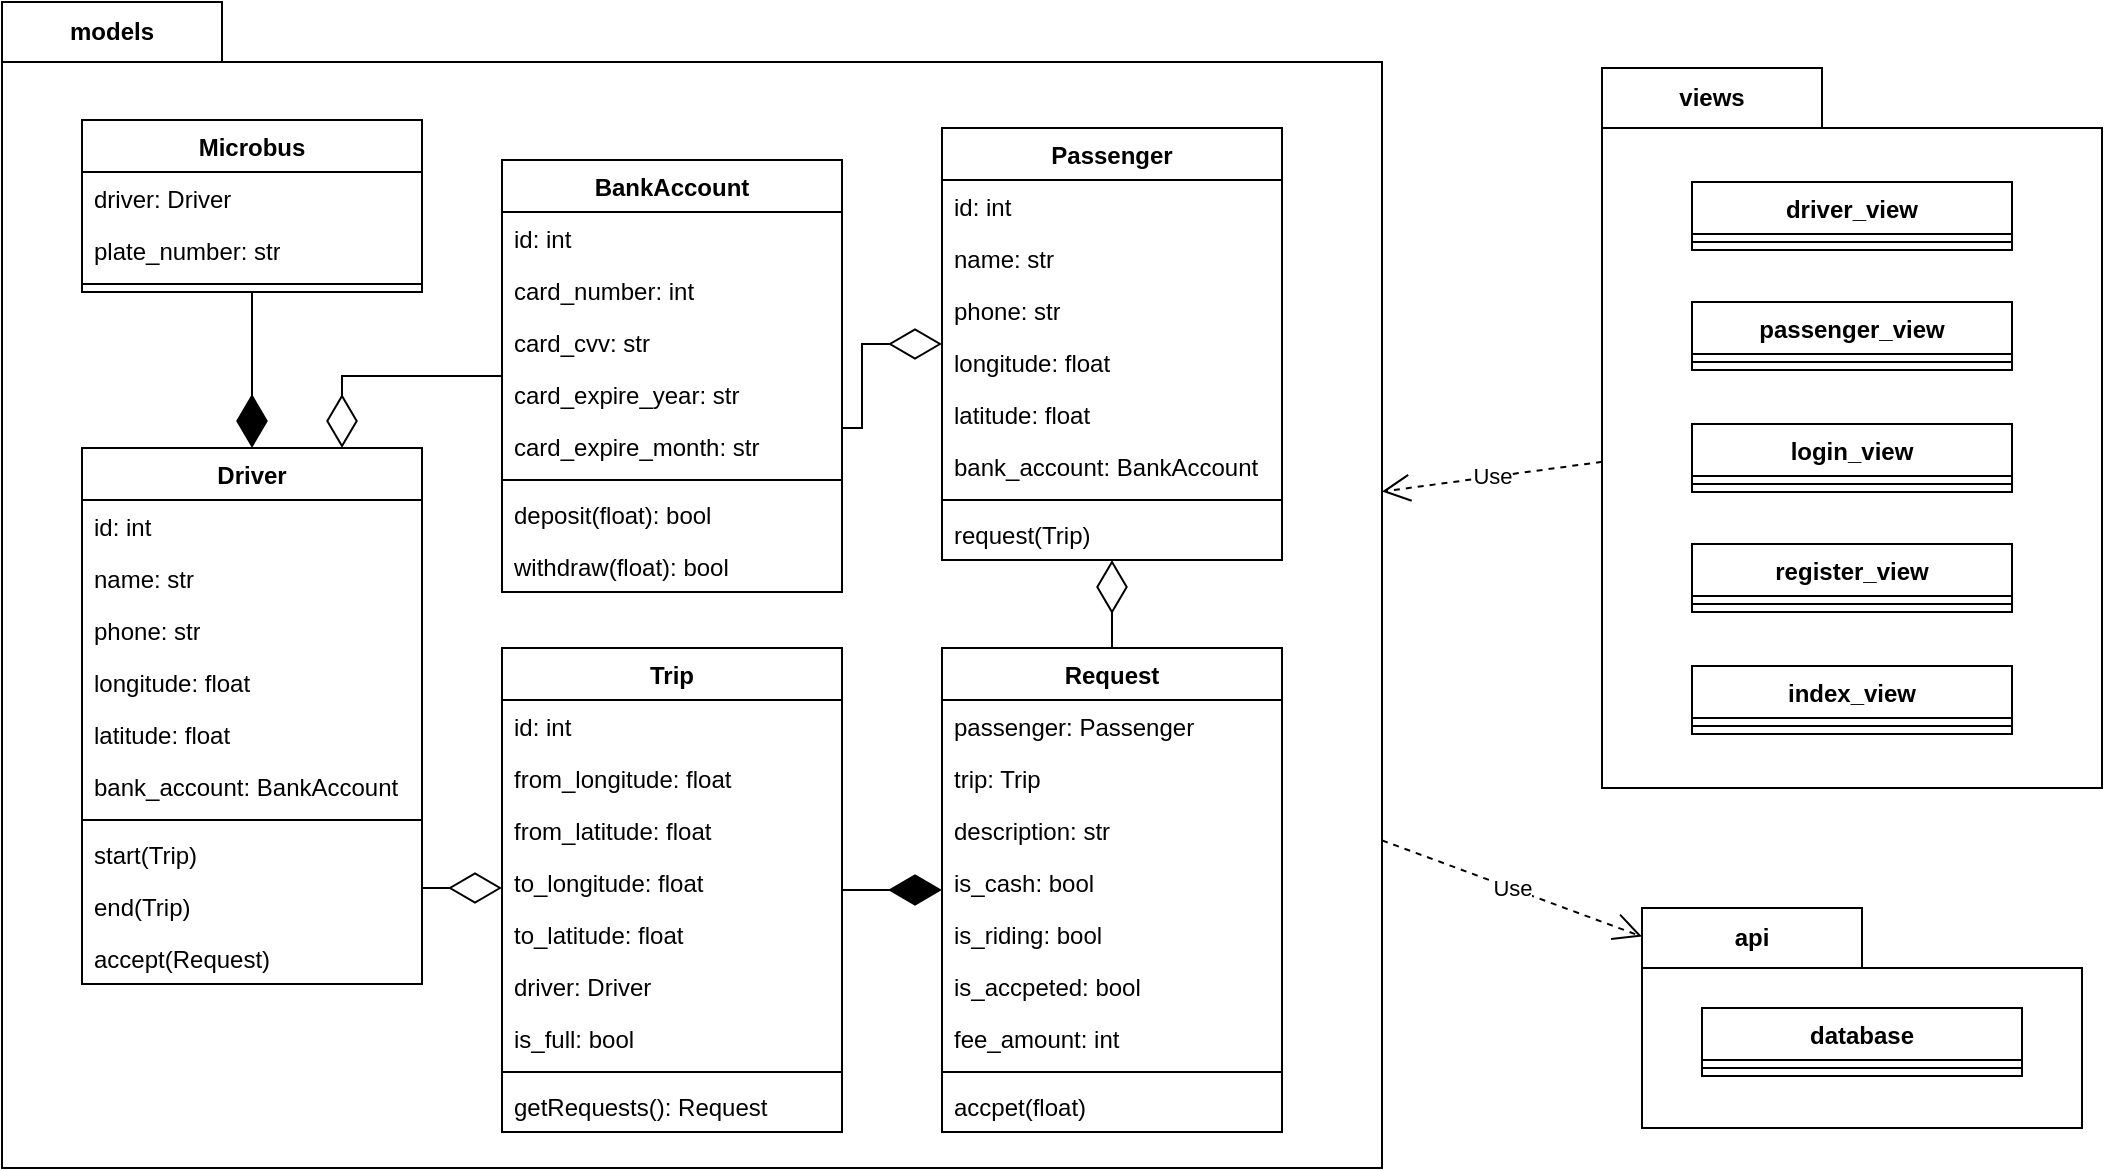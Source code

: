 <mxfile version="22.1.2" type="device">
  <diagram id="C5RBs43oDa-KdzZeNtuy" name="Page-1">
    <mxGraphModel dx="1687" dy="1044" grid="1" gridSize="10" guides="1" tooltips="1" connect="1" arrows="1" fold="1" page="1" pageScale="1" pageWidth="1169" pageHeight="827" math="0" shadow="0">
      <root>
        <mxCell id="WIyWlLk6GJQsqaUBKTNV-0" />
        <mxCell id="WIyWlLk6GJQsqaUBKTNV-1" parent="WIyWlLk6GJQsqaUBKTNV-0" />
        <mxCell id="ND2nk44NkYMLTYRBF1Ve-107" value="api" style="shape=folder;fontStyle=1;tabWidth=110;tabHeight=30;tabPosition=left;html=1;boundedLbl=1;labelInHeader=1;container=1;collapsible=0;whiteSpace=wrap;" vertex="1" parent="WIyWlLk6GJQsqaUBKTNV-1">
          <mxGeometry x="1310" y="680" width="220" height="110" as="geometry" />
        </mxCell>
        <mxCell id="ND2nk44NkYMLTYRBF1Ve-108" value="" style="html=1;strokeColor=none;resizeWidth=1;resizeHeight=1;fillColor=none;part=1;connectable=0;allowArrows=0;deletable=0;whiteSpace=wrap;" vertex="1" parent="ND2nk44NkYMLTYRBF1Ve-107">
          <mxGeometry width="220.0" height="77" relative="1" as="geometry">
            <mxPoint y="30" as="offset" />
          </mxGeometry>
        </mxCell>
        <mxCell id="ND2nk44NkYMLTYRBF1Ve-92" value="database" style="swimlane;fontStyle=1;align=center;verticalAlign=top;childLayout=stackLayout;horizontal=1;startSize=26;horizontalStack=0;resizeParent=1;resizeParentMax=0;resizeLast=0;collapsible=1;marginBottom=0;whiteSpace=wrap;html=1;" vertex="1" parent="ND2nk44NkYMLTYRBF1Ve-107">
          <mxGeometry x="30" y="50" width="160" height="34" as="geometry" />
        </mxCell>
        <mxCell id="ND2nk44NkYMLTYRBF1Ve-94" value="" style="line;strokeWidth=1;fillColor=none;align=left;verticalAlign=middle;spacingTop=-1;spacingLeft=3;spacingRight=3;rotatable=0;labelPosition=right;points=[];portConstraint=eastwest;strokeColor=inherit;" vertex="1" parent="ND2nk44NkYMLTYRBF1Ve-92">
          <mxGeometry y="26" width="160" height="8" as="geometry" />
        </mxCell>
        <mxCell id="ND2nk44NkYMLTYRBF1Ve-109" value="views" style="shape=folder;fontStyle=1;tabWidth=110;tabHeight=30;tabPosition=left;html=1;boundedLbl=1;labelInHeader=1;container=1;collapsible=0;whiteSpace=wrap;" vertex="1" parent="WIyWlLk6GJQsqaUBKTNV-1">
          <mxGeometry x="1290" y="260" width="250" height="360" as="geometry" />
        </mxCell>
        <mxCell id="ND2nk44NkYMLTYRBF1Ve-110" value="" style="html=1;strokeColor=none;resizeWidth=1;resizeHeight=1;fillColor=none;part=1;connectable=0;allowArrows=0;deletable=0;whiteSpace=wrap;" vertex="1" parent="ND2nk44NkYMLTYRBF1Ve-109">
          <mxGeometry width="250" height="252.0" relative="1" as="geometry">
            <mxPoint y="30" as="offset" />
          </mxGeometry>
        </mxCell>
        <mxCell id="ND2nk44NkYMLTYRBF1Ve-96" value="driver_view" style="swimlane;fontStyle=1;align=center;verticalAlign=top;childLayout=stackLayout;horizontal=1;startSize=26;horizontalStack=0;resizeParent=1;resizeParentMax=0;resizeLast=0;collapsible=1;marginBottom=0;whiteSpace=wrap;html=1;" vertex="1" parent="ND2nk44NkYMLTYRBF1Ve-109">
          <mxGeometry x="45" y="57" width="160" height="34" as="geometry" />
        </mxCell>
        <mxCell id="ND2nk44NkYMLTYRBF1Ve-97" value="" style="line;strokeWidth=1;fillColor=none;align=left;verticalAlign=middle;spacingTop=-1;spacingLeft=3;spacingRight=3;rotatable=0;labelPosition=right;points=[];portConstraint=eastwest;strokeColor=inherit;" vertex="1" parent="ND2nk44NkYMLTYRBF1Ve-96">
          <mxGeometry y="26" width="160" height="8" as="geometry" />
        </mxCell>
        <mxCell id="ND2nk44NkYMLTYRBF1Ve-98" value="passenger_view" style="swimlane;fontStyle=1;align=center;verticalAlign=top;childLayout=stackLayout;horizontal=1;startSize=26;horizontalStack=0;resizeParent=1;resizeParentMax=0;resizeLast=0;collapsible=1;marginBottom=0;whiteSpace=wrap;html=1;" vertex="1" parent="ND2nk44NkYMLTYRBF1Ve-109">
          <mxGeometry x="45" y="117" width="160" height="34" as="geometry" />
        </mxCell>
        <mxCell id="ND2nk44NkYMLTYRBF1Ve-99" value="" style="line;strokeWidth=1;fillColor=none;align=left;verticalAlign=middle;spacingTop=-1;spacingLeft=3;spacingRight=3;rotatable=0;labelPosition=right;points=[];portConstraint=eastwest;strokeColor=inherit;" vertex="1" parent="ND2nk44NkYMLTYRBF1Ve-98">
          <mxGeometry y="26" width="160" height="8" as="geometry" />
        </mxCell>
        <mxCell id="ND2nk44NkYMLTYRBF1Ve-100" value="login_view" style="swimlane;fontStyle=1;align=center;verticalAlign=top;childLayout=stackLayout;horizontal=1;startSize=26;horizontalStack=0;resizeParent=1;resizeParentMax=0;resizeLast=0;collapsible=1;marginBottom=0;whiteSpace=wrap;html=1;" vertex="1" parent="ND2nk44NkYMLTYRBF1Ve-109">
          <mxGeometry x="45" y="178" width="160" height="34" as="geometry" />
        </mxCell>
        <mxCell id="ND2nk44NkYMLTYRBF1Ve-101" value="" style="line;strokeWidth=1;fillColor=none;align=left;verticalAlign=middle;spacingTop=-1;spacingLeft=3;spacingRight=3;rotatable=0;labelPosition=right;points=[];portConstraint=eastwest;strokeColor=inherit;" vertex="1" parent="ND2nk44NkYMLTYRBF1Ve-100">
          <mxGeometry y="26" width="160" height="8" as="geometry" />
        </mxCell>
        <mxCell id="ND2nk44NkYMLTYRBF1Ve-102" value="register_view" style="swimlane;fontStyle=1;align=center;verticalAlign=top;childLayout=stackLayout;horizontal=1;startSize=26;horizontalStack=0;resizeParent=1;resizeParentMax=0;resizeLast=0;collapsible=1;marginBottom=0;whiteSpace=wrap;html=1;" vertex="1" parent="ND2nk44NkYMLTYRBF1Ve-109">
          <mxGeometry x="45" y="238" width="160" height="34" as="geometry" />
        </mxCell>
        <mxCell id="ND2nk44NkYMLTYRBF1Ve-103" value="" style="line;strokeWidth=1;fillColor=none;align=left;verticalAlign=middle;spacingTop=-1;spacingLeft=3;spacingRight=3;rotatable=0;labelPosition=right;points=[];portConstraint=eastwest;strokeColor=inherit;" vertex="1" parent="ND2nk44NkYMLTYRBF1Ve-102">
          <mxGeometry y="26" width="160" height="8" as="geometry" />
        </mxCell>
        <mxCell id="ND2nk44NkYMLTYRBF1Ve-104" value="index_view" style="swimlane;fontStyle=1;align=center;verticalAlign=top;childLayout=stackLayout;horizontal=1;startSize=26;horizontalStack=0;resizeParent=1;resizeParentMax=0;resizeLast=0;collapsible=1;marginBottom=0;whiteSpace=wrap;html=1;" vertex="1" parent="ND2nk44NkYMLTYRBF1Ve-109">
          <mxGeometry x="45" y="299" width="160" height="34" as="geometry" />
        </mxCell>
        <mxCell id="ND2nk44NkYMLTYRBF1Ve-105" value="" style="line;strokeWidth=1;fillColor=none;align=left;verticalAlign=middle;spacingTop=-1;spacingLeft=3;spacingRight=3;rotatable=0;labelPosition=right;points=[];portConstraint=eastwest;strokeColor=inherit;" vertex="1" parent="ND2nk44NkYMLTYRBF1Ve-104">
          <mxGeometry y="26" width="160" height="8" as="geometry" />
        </mxCell>
        <mxCell id="ND2nk44NkYMLTYRBF1Ve-112" value="models" style="shape=folder;fontStyle=1;tabWidth=110;tabHeight=30;tabPosition=left;html=1;boundedLbl=1;labelInHeader=1;container=1;collapsible=0;whiteSpace=wrap;" vertex="1" parent="WIyWlLk6GJQsqaUBKTNV-1">
          <mxGeometry x="490" y="227" width="690" height="583" as="geometry" />
        </mxCell>
        <mxCell id="ND2nk44NkYMLTYRBF1Ve-113" value="" style="html=1;strokeColor=none;resizeWidth=1;resizeHeight=1;fillColor=none;part=1;connectable=0;allowArrows=0;deletable=0;whiteSpace=wrap;" vertex="1" parent="ND2nk44NkYMLTYRBF1Ve-112">
          <mxGeometry width="690.0" height="408.1" relative="1" as="geometry">
            <mxPoint y="30" as="offset" />
          </mxGeometry>
        </mxCell>
        <mxCell id="ND2nk44NkYMLTYRBF1Ve-42" value="Microbus" style="swimlane;fontStyle=1;align=center;verticalAlign=top;childLayout=stackLayout;horizontal=1;startSize=26;horizontalStack=0;resizeParent=1;resizeParentMax=0;resizeLast=0;collapsible=1;marginBottom=0;whiteSpace=wrap;html=1;" vertex="1" parent="ND2nk44NkYMLTYRBF1Ve-112">
          <mxGeometry x="40" y="59" width="170" height="86" as="geometry" />
        </mxCell>
        <mxCell id="ND2nk44NkYMLTYRBF1Ve-43" value="driver: Driver" style="text;strokeColor=none;fillColor=none;align=left;verticalAlign=top;spacingLeft=4;spacingRight=4;overflow=hidden;rotatable=0;points=[[0,0.5],[1,0.5]];portConstraint=eastwest;whiteSpace=wrap;html=1;" vertex="1" parent="ND2nk44NkYMLTYRBF1Ve-42">
          <mxGeometry y="26" width="170" height="26" as="geometry" />
        </mxCell>
        <mxCell id="ND2nk44NkYMLTYRBF1Ve-44" value="plate_number: str" style="text;strokeColor=none;fillColor=none;align=left;verticalAlign=top;spacingLeft=4;spacingRight=4;overflow=hidden;rotatable=0;points=[[0,0.5],[1,0.5]];portConstraint=eastwest;whiteSpace=wrap;html=1;" vertex="1" parent="ND2nk44NkYMLTYRBF1Ve-42">
          <mxGeometry y="52" width="170" height="26" as="geometry" />
        </mxCell>
        <mxCell id="ND2nk44NkYMLTYRBF1Ve-49" value="" style="line;strokeWidth=1;fillColor=none;align=left;verticalAlign=middle;spacingTop=-1;spacingLeft=3;spacingRight=3;rotatable=0;labelPosition=right;points=[];portConstraint=eastwest;strokeColor=inherit;" vertex="1" parent="ND2nk44NkYMLTYRBF1Ve-42">
          <mxGeometry y="78" width="170" height="8" as="geometry" />
        </mxCell>
        <mxCell id="ND2nk44NkYMLTYRBF1Ve-30" value="Driver" style="swimlane;fontStyle=1;align=center;verticalAlign=top;childLayout=stackLayout;horizontal=1;startSize=26;horizontalStack=0;resizeParent=1;resizeParentMax=0;resizeLast=0;collapsible=1;marginBottom=0;whiteSpace=wrap;html=1;" vertex="1" parent="ND2nk44NkYMLTYRBF1Ve-112">
          <mxGeometry x="40" y="223" width="170" height="268" as="geometry" />
        </mxCell>
        <mxCell id="ND2nk44NkYMLTYRBF1Ve-31" value="id: int" style="text;strokeColor=none;fillColor=none;align=left;verticalAlign=top;spacingLeft=4;spacingRight=4;overflow=hidden;rotatable=0;points=[[0,0.5],[1,0.5]];portConstraint=eastwest;whiteSpace=wrap;html=1;" vertex="1" parent="ND2nk44NkYMLTYRBF1Ve-30">
          <mxGeometry y="26" width="170" height="26" as="geometry" />
        </mxCell>
        <mxCell id="ND2nk44NkYMLTYRBF1Ve-32" value="name: str" style="text;strokeColor=none;fillColor=none;align=left;verticalAlign=top;spacingLeft=4;spacingRight=4;overflow=hidden;rotatable=0;points=[[0,0.5],[1,0.5]];portConstraint=eastwest;whiteSpace=wrap;html=1;" vertex="1" parent="ND2nk44NkYMLTYRBF1Ve-30">
          <mxGeometry y="52" width="170" height="26" as="geometry" />
        </mxCell>
        <mxCell id="ND2nk44NkYMLTYRBF1Ve-33" value="phone: str" style="text;strokeColor=none;fillColor=none;align=left;verticalAlign=top;spacingLeft=4;spacingRight=4;overflow=hidden;rotatable=0;points=[[0,0.5],[1,0.5]];portConstraint=eastwest;whiteSpace=wrap;html=1;" vertex="1" parent="ND2nk44NkYMLTYRBF1Ve-30">
          <mxGeometry y="78" width="170" height="26" as="geometry" />
        </mxCell>
        <mxCell id="ND2nk44NkYMLTYRBF1Ve-34" value="longitude: float" style="text;strokeColor=none;fillColor=none;align=left;verticalAlign=top;spacingLeft=4;spacingRight=4;overflow=hidden;rotatable=0;points=[[0,0.5],[1,0.5]];portConstraint=eastwest;whiteSpace=wrap;html=1;" vertex="1" parent="ND2nk44NkYMLTYRBF1Ve-30">
          <mxGeometry y="104" width="170" height="26" as="geometry" />
        </mxCell>
        <mxCell id="ND2nk44NkYMLTYRBF1Ve-35" value="latitude: float" style="text;strokeColor=none;fillColor=none;align=left;verticalAlign=top;spacingLeft=4;spacingRight=4;overflow=hidden;rotatable=0;points=[[0,0.5],[1,0.5]];portConstraint=eastwest;whiteSpace=wrap;html=1;" vertex="1" parent="ND2nk44NkYMLTYRBF1Ve-30">
          <mxGeometry y="130" width="170" height="26" as="geometry" />
        </mxCell>
        <mxCell id="ND2nk44NkYMLTYRBF1Ve-36" value="bank_account: BankAccount" style="text;strokeColor=none;fillColor=none;align=left;verticalAlign=top;spacingLeft=4;spacingRight=4;overflow=hidden;rotatable=0;points=[[0,0.5],[1,0.5]];portConstraint=eastwest;whiteSpace=wrap;html=1;" vertex="1" parent="ND2nk44NkYMLTYRBF1Ve-30">
          <mxGeometry y="156" width="170" height="26" as="geometry" />
        </mxCell>
        <mxCell id="ND2nk44NkYMLTYRBF1Ve-37" value="" style="line;strokeWidth=1;fillColor=none;align=left;verticalAlign=middle;spacingTop=-1;spacingLeft=3;spacingRight=3;rotatable=0;labelPosition=right;points=[];portConstraint=eastwest;strokeColor=inherit;" vertex="1" parent="ND2nk44NkYMLTYRBF1Ve-30">
          <mxGeometry y="182" width="170" height="8" as="geometry" />
        </mxCell>
        <mxCell id="ND2nk44NkYMLTYRBF1Ve-38" value="start(Trip)" style="text;strokeColor=none;fillColor=none;align=left;verticalAlign=top;spacingLeft=4;spacingRight=4;overflow=hidden;rotatable=0;points=[[0,0.5],[1,0.5]];portConstraint=eastwest;whiteSpace=wrap;html=1;" vertex="1" parent="ND2nk44NkYMLTYRBF1Ve-30">
          <mxGeometry y="190" width="170" height="26" as="geometry" />
        </mxCell>
        <mxCell id="ND2nk44NkYMLTYRBF1Ve-39" value="end(Trip)" style="text;strokeColor=none;fillColor=none;align=left;verticalAlign=top;spacingLeft=4;spacingRight=4;overflow=hidden;rotatable=0;points=[[0,0.5],[1,0.5]];portConstraint=eastwest;whiteSpace=wrap;html=1;" vertex="1" parent="ND2nk44NkYMLTYRBF1Ve-30">
          <mxGeometry y="216" width="170" height="26" as="geometry" />
        </mxCell>
        <mxCell id="ND2nk44NkYMLTYRBF1Ve-40" value="accept(Request)" style="text;strokeColor=none;fillColor=none;align=left;verticalAlign=top;spacingLeft=4;spacingRight=4;overflow=hidden;rotatable=0;points=[[0,0.5],[1,0.5]];portConstraint=eastwest;whiteSpace=wrap;html=1;" vertex="1" parent="ND2nk44NkYMLTYRBF1Ve-30">
          <mxGeometry y="242" width="170" height="26" as="geometry" />
        </mxCell>
        <mxCell id="ND2nk44NkYMLTYRBF1Ve-53" value="BankAccount" style="swimlane;fontStyle=1;align=center;verticalAlign=top;childLayout=stackLayout;horizontal=1;startSize=26;horizontalStack=0;resizeParent=1;resizeParentMax=0;resizeLast=0;collapsible=1;marginBottom=0;whiteSpace=wrap;html=1;" vertex="1" parent="ND2nk44NkYMLTYRBF1Ve-112">
          <mxGeometry x="250" y="79" width="170" height="216" as="geometry" />
        </mxCell>
        <mxCell id="ND2nk44NkYMLTYRBF1Ve-55" value="id: int" style="text;strokeColor=none;fillColor=none;align=left;verticalAlign=top;spacingLeft=4;spacingRight=4;overflow=hidden;rotatable=0;points=[[0,0.5],[1,0.5]];portConstraint=eastwest;whiteSpace=wrap;html=1;" vertex="1" parent="ND2nk44NkYMLTYRBF1Ve-53">
          <mxGeometry y="26" width="170" height="26" as="geometry" />
        </mxCell>
        <mxCell id="ND2nk44NkYMLTYRBF1Ve-54" value="card_number: int" style="text;strokeColor=none;fillColor=none;align=left;verticalAlign=top;spacingLeft=4;spacingRight=4;overflow=hidden;rotatable=0;points=[[0,0.5],[1,0.5]];portConstraint=eastwest;whiteSpace=wrap;html=1;" vertex="1" parent="ND2nk44NkYMLTYRBF1Ve-53">
          <mxGeometry y="52" width="170" height="26" as="geometry" />
        </mxCell>
        <mxCell id="ND2nk44NkYMLTYRBF1Ve-59" value="card_cvv: str" style="text;strokeColor=none;fillColor=none;align=left;verticalAlign=top;spacingLeft=4;spacingRight=4;overflow=hidden;rotatable=0;points=[[0,0.5],[1,0.5]];portConstraint=eastwest;whiteSpace=wrap;html=1;" vertex="1" parent="ND2nk44NkYMLTYRBF1Ve-53">
          <mxGeometry y="78" width="170" height="26" as="geometry" />
        </mxCell>
        <mxCell id="ND2nk44NkYMLTYRBF1Ve-58" value="card_expire_year: str" style="text;strokeColor=none;fillColor=none;align=left;verticalAlign=top;spacingLeft=4;spacingRight=4;overflow=hidden;rotatable=0;points=[[0,0.5],[1,0.5]];portConstraint=eastwest;whiteSpace=wrap;html=1;" vertex="1" parent="ND2nk44NkYMLTYRBF1Ve-53">
          <mxGeometry y="104" width="170" height="26" as="geometry" />
        </mxCell>
        <mxCell id="ND2nk44NkYMLTYRBF1Ve-57" value="card_expire_month: str" style="text;strokeColor=none;fillColor=none;align=left;verticalAlign=top;spacingLeft=4;spacingRight=4;overflow=hidden;rotatable=0;points=[[0,0.5],[1,0.5]];portConstraint=eastwest;whiteSpace=wrap;html=1;" vertex="1" parent="ND2nk44NkYMLTYRBF1Ve-53">
          <mxGeometry y="130" width="170" height="26" as="geometry" />
        </mxCell>
        <mxCell id="ND2nk44NkYMLTYRBF1Ve-56" value="" style="line;strokeWidth=1;fillColor=none;align=left;verticalAlign=middle;spacingTop=-1;spacingLeft=3;spacingRight=3;rotatable=0;labelPosition=right;points=[];portConstraint=eastwest;strokeColor=inherit;" vertex="1" parent="ND2nk44NkYMLTYRBF1Ve-53">
          <mxGeometry y="156" width="170" height="8" as="geometry" />
        </mxCell>
        <mxCell id="ND2nk44NkYMLTYRBF1Ve-60" value="deposit(float): bool" style="text;strokeColor=none;fillColor=none;align=left;verticalAlign=top;spacingLeft=4;spacingRight=4;overflow=hidden;rotatable=0;points=[[0,0.5],[1,0.5]];portConstraint=eastwest;whiteSpace=wrap;html=1;" vertex="1" parent="ND2nk44NkYMLTYRBF1Ve-53">
          <mxGeometry y="164" width="170" height="26" as="geometry" />
        </mxCell>
        <mxCell id="ND2nk44NkYMLTYRBF1Ve-61" value="withdraw(float): bool" style="text;strokeColor=none;fillColor=none;align=left;verticalAlign=top;spacingLeft=4;spacingRight=4;overflow=hidden;rotatable=0;points=[[0,0.5],[1,0.5]];portConstraint=eastwest;whiteSpace=wrap;html=1;" vertex="1" parent="ND2nk44NkYMLTYRBF1Ve-53">
          <mxGeometry y="190" width="170" height="26" as="geometry" />
        </mxCell>
        <mxCell id="ND2nk44NkYMLTYRBF1Ve-18" value="Passenger" style="swimlane;fontStyle=1;align=center;verticalAlign=top;childLayout=stackLayout;horizontal=1;startSize=26;horizontalStack=0;resizeParent=1;resizeParentMax=0;resizeLast=0;collapsible=1;marginBottom=0;whiteSpace=wrap;html=1;" vertex="1" parent="ND2nk44NkYMLTYRBF1Ve-112">
          <mxGeometry x="470" y="63" width="170" height="216" as="geometry" />
        </mxCell>
        <mxCell id="ND2nk44NkYMLTYRBF1Ve-25" value="id: int" style="text;strokeColor=none;fillColor=none;align=left;verticalAlign=top;spacingLeft=4;spacingRight=4;overflow=hidden;rotatable=0;points=[[0,0.5],[1,0.5]];portConstraint=eastwest;whiteSpace=wrap;html=1;" vertex="1" parent="ND2nk44NkYMLTYRBF1Ve-18">
          <mxGeometry y="26" width="170" height="26" as="geometry" />
        </mxCell>
        <mxCell id="ND2nk44NkYMLTYRBF1Ve-22" value="name: str" style="text;strokeColor=none;fillColor=none;align=left;verticalAlign=top;spacingLeft=4;spacingRight=4;overflow=hidden;rotatable=0;points=[[0,0.5],[1,0.5]];portConstraint=eastwest;whiteSpace=wrap;html=1;" vertex="1" parent="ND2nk44NkYMLTYRBF1Ve-18">
          <mxGeometry y="52" width="170" height="26" as="geometry" />
        </mxCell>
        <mxCell id="ND2nk44NkYMLTYRBF1Ve-26" value="phone: str" style="text;strokeColor=none;fillColor=none;align=left;verticalAlign=top;spacingLeft=4;spacingRight=4;overflow=hidden;rotatable=0;points=[[0,0.5],[1,0.5]];portConstraint=eastwest;whiteSpace=wrap;html=1;" vertex="1" parent="ND2nk44NkYMLTYRBF1Ve-18">
          <mxGeometry y="78" width="170" height="26" as="geometry" />
        </mxCell>
        <mxCell id="ND2nk44NkYMLTYRBF1Ve-19" value="longitude: float" style="text;strokeColor=none;fillColor=none;align=left;verticalAlign=top;spacingLeft=4;spacingRight=4;overflow=hidden;rotatable=0;points=[[0,0.5],[1,0.5]];portConstraint=eastwest;whiteSpace=wrap;html=1;" vertex="1" parent="ND2nk44NkYMLTYRBF1Ve-18">
          <mxGeometry y="104" width="170" height="26" as="geometry" />
        </mxCell>
        <mxCell id="ND2nk44NkYMLTYRBF1Ve-23" value="latitude: float" style="text;strokeColor=none;fillColor=none;align=left;verticalAlign=top;spacingLeft=4;spacingRight=4;overflow=hidden;rotatable=0;points=[[0,0.5],[1,0.5]];portConstraint=eastwest;whiteSpace=wrap;html=1;" vertex="1" parent="ND2nk44NkYMLTYRBF1Ve-18">
          <mxGeometry y="130" width="170" height="26" as="geometry" />
        </mxCell>
        <mxCell id="ND2nk44NkYMLTYRBF1Ve-24" value="bank_account: BankAccount" style="text;strokeColor=none;fillColor=none;align=left;verticalAlign=top;spacingLeft=4;spacingRight=4;overflow=hidden;rotatable=0;points=[[0,0.5],[1,0.5]];portConstraint=eastwest;whiteSpace=wrap;html=1;" vertex="1" parent="ND2nk44NkYMLTYRBF1Ve-18">
          <mxGeometry y="156" width="170" height="26" as="geometry" />
        </mxCell>
        <mxCell id="ND2nk44NkYMLTYRBF1Ve-20" value="" style="line;strokeWidth=1;fillColor=none;align=left;verticalAlign=middle;spacingTop=-1;spacingLeft=3;spacingRight=3;rotatable=0;labelPosition=right;points=[];portConstraint=eastwest;strokeColor=inherit;" vertex="1" parent="ND2nk44NkYMLTYRBF1Ve-18">
          <mxGeometry y="182" width="170" height="8" as="geometry" />
        </mxCell>
        <mxCell id="ND2nk44NkYMLTYRBF1Ve-27" value="request(Trip)" style="text;strokeColor=none;fillColor=none;align=left;verticalAlign=top;spacingLeft=4;spacingRight=4;overflow=hidden;rotatable=0;points=[[0,0.5],[1,0.5]];portConstraint=eastwest;whiteSpace=wrap;html=1;" vertex="1" parent="ND2nk44NkYMLTYRBF1Ve-18">
          <mxGeometry y="190" width="170" height="26" as="geometry" />
        </mxCell>
        <mxCell id="ND2nk44NkYMLTYRBF1Ve-72" value="Request" style="swimlane;fontStyle=1;align=center;verticalAlign=top;childLayout=stackLayout;horizontal=1;startSize=26;horizontalStack=0;resizeParent=1;resizeParentMax=0;resizeLast=0;collapsible=1;marginBottom=0;whiteSpace=wrap;html=1;" vertex="1" parent="ND2nk44NkYMLTYRBF1Ve-112">
          <mxGeometry x="470" y="323" width="170" height="242" as="geometry" />
        </mxCell>
        <mxCell id="ND2nk44NkYMLTYRBF1Ve-73" value="passenger: Passenger" style="text;strokeColor=none;fillColor=none;align=left;verticalAlign=top;spacingLeft=4;spacingRight=4;overflow=hidden;rotatable=0;points=[[0,0.5],[1,0.5]];portConstraint=eastwest;whiteSpace=wrap;html=1;" vertex="1" parent="ND2nk44NkYMLTYRBF1Ve-72">
          <mxGeometry y="26" width="170" height="26" as="geometry" />
        </mxCell>
        <mxCell id="ND2nk44NkYMLTYRBF1Ve-74" value="trip: Trip" style="text;strokeColor=none;fillColor=none;align=left;verticalAlign=top;spacingLeft=4;spacingRight=4;overflow=hidden;rotatable=0;points=[[0,0.5],[1,0.5]];portConstraint=eastwest;whiteSpace=wrap;html=1;" vertex="1" parent="ND2nk44NkYMLTYRBF1Ve-72">
          <mxGeometry y="52" width="170" height="26" as="geometry" />
        </mxCell>
        <mxCell id="ND2nk44NkYMLTYRBF1Ve-75" value="description: str" style="text;strokeColor=none;fillColor=none;align=left;verticalAlign=top;spacingLeft=4;spacingRight=4;overflow=hidden;rotatable=0;points=[[0,0.5],[1,0.5]];portConstraint=eastwest;whiteSpace=wrap;html=1;" vertex="1" parent="ND2nk44NkYMLTYRBF1Ve-72">
          <mxGeometry y="78" width="170" height="26" as="geometry" />
        </mxCell>
        <mxCell id="ND2nk44NkYMLTYRBF1Ve-82" value="is_cash: bool" style="text;strokeColor=none;fillColor=none;align=left;verticalAlign=top;spacingLeft=4;spacingRight=4;overflow=hidden;rotatable=0;points=[[0,0.5],[1,0.5]];portConstraint=eastwest;whiteSpace=wrap;html=1;" vertex="1" parent="ND2nk44NkYMLTYRBF1Ve-72">
          <mxGeometry y="104" width="170" height="26" as="geometry" />
        </mxCell>
        <mxCell id="ND2nk44NkYMLTYRBF1Ve-76" value="is_riding: bool" style="text;strokeColor=none;fillColor=none;align=left;verticalAlign=top;spacingLeft=4;spacingRight=4;overflow=hidden;rotatable=0;points=[[0,0.5],[1,0.5]];portConstraint=eastwest;whiteSpace=wrap;html=1;" vertex="1" parent="ND2nk44NkYMLTYRBF1Ve-72">
          <mxGeometry y="130" width="170" height="26" as="geometry" />
        </mxCell>
        <mxCell id="ND2nk44NkYMLTYRBF1Ve-77" value="is_accpeted: bool" style="text;strokeColor=none;fillColor=none;align=left;verticalAlign=top;spacingLeft=4;spacingRight=4;overflow=hidden;rotatable=0;points=[[0,0.5],[1,0.5]];portConstraint=eastwest;whiteSpace=wrap;html=1;" vertex="1" parent="ND2nk44NkYMLTYRBF1Ve-72">
          <mxGeometry y="156" width="170" height="26" as="geometry" />
        </mxCell>
        <mxCell id="ND2nk44NkYMLTYRBF1Ve-78" value="fee_amount: int" style="text;strokeColor=none;fillColor=none;align=left;verticalAlign=top;spacingLeft=4;spacingRight=4;overflow=hidden;rotatable=0;points=[[0,0.5],[1,0.5]];portConstraint=eastwest;whiteSpace=wrap;html=1;" vertex="1" parent="ND2nk44NkYMLTYRBF1Ve-72">
          <mxGeometry y="182" width="170" height="26" as="geometry" />
        </mxCell>
        <mxCell id="ND2nk44NkYMLTYRBF1Ve-80" value="" style="line;strokeWidth=1;fillColor=none;align=left;verticalAlign=middle;spacingTop=-1;spacingLeft=3;spacingRight=3;rotatable=0;labelPosition=right;points=[];portConstraint=eastwest;strokeColor=inherit;" vertex="1" parent="ND2nk44NkYMLTYRBF1Ve-72">
          <mxGeometry y="208" width="170" height="8" as="geometry" />
        </mxCell>
        <mxCell id="ND2nk44NkYMLTYRBF1Ve-81" value="accpet(float)" style="text;strokeColor=none;fillColor=none;align=left;verticalAlign=top;spacingLeft=4;spacingRight=4;overflow=hidden;rotatable=0;points=[[0,0.5],[1,0.5]];portConstraint=eastwest;whiteSpace=wrap;html=1;" vertex="1" parent="ND2nk44NkYMLTYRBF1Ve-72">
          <mxGeometry y="216" width="170" height="26" as="geometry" />
        </mxCell>
        <mxCell id="ND2nk44NkYMLTYRBF1Ve-62" value="Trip" style="swimlane;fontStyle=1;align=center;verticalAlign=top;childLayout=stackLayout;horizontal=1;startSize=26;horizontalStack=0;resizeParent=1;resizeParentMax=0;resizeLast=0;collapsible=1;marginBottom=0;whiteSpace=wrap;html=1;" vertex="1" parent="ND2nk44NkYMLTYRBF1Ve-112">
          <mxGeometry x="250" y="323" width="170" height="242" as="geometry" />
        </mxCell>
        <mxCell id="ND2nk44NkYMLTYRBF1Ve-63" value="id: int" style="text;strokeColor=none;fillColor=none;align=left;verticalAlign=top;spacingLeft=4;spacingRight=4;overflow=hidden;rotatable=0;points=[[0,0.5],[1,0.5]];portConstraint=eastwest;whiteSpace=wrap;html=1;" vertex="1" parent="ND2nk44NkYMLTYRBF1Ve-62">
          <mxGeometry y="26" width="170" height="26" as="geometry" />
        </mxCell>
        <mxCell id="ND2nk44NkYMLTYRBF1Ve-64" value="from_longitude: float" style="text;strokeColor=none;fillColor=none;align=left;verticalAlign=top;spacingLeft=4;spacingRight=4;overflow=hidden;rotatable=0;points=[[0,0.5],[1,0.5]];portConstraint=eastwest;whiteSpace=wrap;html=1;" vertex="1" parent="ND2nk44NkYMLTYRBF1Ve-62">
          <mxGeometry y="52" width="170" height="26" as="geometry" />
        </mxCell>
        <mxCell id="ND2nk44NkYMLTYRBF1Ve-65" value="from_latitude: float" style="text;strokeColor=none;fillColor=none;align=left;verticalAlign=top;spacingLeft=4;spacingRight=4;overflow=hidden;rotatable=0;points=[[0,0.5],[1,0.5]];portConstraint=eastwest;whiteSpace=wrap;html=1;" vertex="1" parent="ND2nk44NkYMLTYRBF1Ve-62">
          <mxGeometry y="78" width="170" height="26" as="geometry" />
        </mxCell>
        <mxCell id="ND2nk44NkYMLTYRBF1Ve-66" value="to_longitude: float" style="text;strokeColor=none;fillColor=none;align=left;verticalAlign=top;spacingLeft=4;spacingRight=4;overflow=hidden;rotatable=0;points=[[0,0.5],[1,0.5]];portConstraint=eastwest;whiteSpace=wrap;html=1;" vertex="1" parent="ND2nk44NkYMLTYRBF1Ve-62">
          <mxGeometry y="104" width="170" height="26" as="geometry" />
        </mxCell>
        <mxCell id="ND2nk44NkYMLTYRBF1Ve-67" value="to_latitude: float" style="text;strokeColor=none;fillColor=none;align=left;verticalAlign=top;spacingLeft=4;spacingRight=4;overflow=hidden;rotatable=0;points=[[0,0.5],[1,0.5]];portConstraint=eastwest;whiteSpace=wrap;html=1;" vertex="1" parent="ND2nk44NkYMLTYRBF1Ve-62">
          <mxGeometry y="130" width="170" height="26" as="geometry" />
        </mxCell>
        <mxCell id="ND2nk44NkYMLTYRBF1Ve-71" value="driver: Driver" style="text;strokeColor=none;fillColor=none;align=left;verticalAlign=top;spacingLeft=4;spacingRight=4;overflow=hidden;rotatable=0;points=[[0,0.5],[1,0.5]];portConstraint=eastwest;whiteSpace=wrap;html=1;" vertex="1" parent="ND2nk44NkYMLTYRBF1Ve-62">
          <mxGeometry y="156" width="170" height="26" as="geometry" />
        </mxCell>
        <mxCell id="ND2nk44NkYMLTYRBF1Ve-68" value="is_full: bool" style="text;strokeColor=none;fillColor=none;align=left;verticalAlign=top;spacingLeft=4;spacingRight=4;overflow=hidden;rotatable=0;points=[[0,0.5],[1,0.5]];portConstraint=eastwest;whiteSpace=wrap;html=1;" vertex="1" parent="ND2nk44NkYMLTYRBF1Ve-62">
          <mxGeometry y="182" width="170" height="26" as="geometry" />
        </mxCell>
        <mxCell id="ND2nk44NkYMLTYRBF1Ve-69" value="" style="line;strokeWidth=1;fillColor=none;align=left;verticalAlign=middle;spacingTop=-1;spacingLeft=3;spacingRight=3;rotatable=0;labelPosition=right;points=[];portConstraint=eastwest;strokeColor=inherit;" vertex="1" parent="ND2nk44NkYMLTYRBF1Ve-62">
          <mxGeometry y="208" width="170" height="8" as="geometry" />
        </mxCell>
        <mxCell id="ND2nk44NkYMLTYRBF1Ve-70" value="getRequests(): Request" style="text;strokeColor=none;fillColor=none;align=left;verticalAlign=top;spacingLeft=4;spacingRight=4;overflow=hidden;rotatable=0;points=[[0,0.5],[1,0.5]];portConstraint=eastwest;whiteSpace=wrap;html=1;" vertex="1" parent="ND2nk44NkYMLTYRBF1Ve-62">
          <mxGeometry y="216" width="170" height="26" as="geometry" />
        </mxCell>
        <mxCell id="ND2nk44NkYMLTYRBF1Ve-123" value="" style="endArrow=diamondThin;endFill=1;endSize=24;html=1;rounded=0;edgeStyle=orthogonalEdgeStyle;" edge="1" parent="ND2nk44NkYMLTYRBF1Ve-112" source="ND2nk44NkYMLTYRBF1Ve-42" target="ND2nk44NkYMLTYRBF1Ve-30">
          <mxGeometry width="160" relative="1" as="geometry">
            <mxPoint x="20" y="193" as="sourcePoint" />
            <mxPoint x="180" y="193" as="targetPoint" />
          </mxGeometry>
        </mxCell>
        <mxCell id="ND2nk44NkYMLTYRBF1Ve-124" value="" style="endArrow=diamondThin;endFill=0;endSize=24;html=1;rounded=0;edgeStyle=orthogonalEdgeStyle;" edge="1" parent="ND2nk44NkYMLTYRBF1Ve-112" source="ND2nk44NkYMLTYRBF1Ve-53" target="ND2nk44NkYMLTYRBF1Ve-30">
          <mxGeometry width="160" relative="1" as="geometry">
            <mxPoint x="20" y="243" as="sourcePoint" />
            <mxPoint x="180" y="243" as="targetPoint" />
            <Array as="points">
              <mxPoint x="170" y="187" />
            </Array>
          </mxGeometry>
        </mxCell>
        <mxCell id="ND2nk44NkYMLTYRBF1Ve-125" value="" style="endArrow=diamondThin;endFill=0;endSize=24;html=1;rounded=0;edgeStyle=orthogonalEdgeStyle;" edge="1" parent="ND2nk44NkYMLTYRBF1Ve-112" source="ND2nk44NkYMLTYRBF1Ve-53" target="ND2nk44NkYMLTYRBF1Ve-18">
          <mxGeometry width="160" relative="1" as="geometry">
            <mxPoint x="30" y="253" as="sourcePoint" />
            <mxPoint x="190" y="253" as="targetPoint" />
            <Array as="points">
              <mxPoint x="430" y="213" />
              <mxPoint x="430" y="171" />
            </Array>
          </mxGeometry>
        </mxCell>
        <mxCell id="ND2nk44NkYMLTYRBF1Ve-128" value="" style="endArrow=diamondThin;endFill=0;endSize=24;html=1;rounded=0;edgeStyle=orthogonalEdgeStyle;" edge="1" parent="ND2nk44NkYMLTYRBF1Ve-112" source="ND2nk44NkYMLTYRBF1Ve-72" target="ND2nk44NkYMLTYRBF1Ve-18">
          <mxGeometry width="160" relative="1" as="geometry">
            <mxPoint x="430" y="223" as="sourcePoint" />
            <mxPoint x="480" y="181" as="targetPoint" />
            <Array as="points">
              <mxPoint x="550" y="183" />
              <mxPoint x="550" y="183" />
            </Array>
          </mxGeometry>
        </mxCell>
        <mxCell id="ND2nk44NkYMLTYRBF1Ve-130" value="" style="endArrow=diamondThin;endFill=0;endSize=24;html=1;rounded=0;edgeStyle=orthogonalEdgeStyle;" edge="1" parent="ND2nk44NkYMLTYRBF1Ve-112" source="ND2nk44NkYMLTYRBF1Ve-30" target="ND2nk44NkYMLTYRBF1Ve-62">
          <mxGeometry width="160" relative="1" as="geometry">
            <mxPoint x="220" y="-77" as="sourcePoint" />
            <mxPoint x="480" y="181" as="targetPoint" />
            <Array as="points">
              <mxPoint x="220" y="443" />
              <mxPoint x="220" y="443" />
            </Array>
          </mxGeometry>
        </mxCell>
        <mxCell id="ND2nk44NkYMLTYRBF1Ve-131" value="" style="endArrow=diamondThin;endFill=1;endSize=24;html=1;rounded=0;edgeStyle=orthogonalEdgeStyle;" edge="1" parent="ND2nk44NkYMLTYRBF1Ve-112" source="ND2nk44NkYMLTYRBF1Ve-62" target="ND2nk44NkYMLTYRBF1Ve-72">
          <mxGeometry width="160" relative="1" as="geometry">
            <mxPoint x="135" y="155" as="sourcePoint" />
            <mxPoint x="135" y="233" as="targetPoint" />
          </mxGeometry>
        </mxCell>
        <mxCell id="ND2nk44NkYMLTYRBF1Ve-132" value="Use" style="endArrow=open;endSize=12;dashed=1;html=1;rounded=0;" edge="1" parent="WIyWlLk6GJQsqaUBKTNV-1" source="ND2nk44NkYMLTYRBF1Ve-112" target="ND2nk44NkYMLTYRBF1Ve-107">
          <mxGeometry width="160" relative="1" as="geometry">
            <mxPoint x="990" y="470" as="sourcePoint" />
            <mxPoint x="1150" y="470" as="targetPoint" />
          </mxGeometry>
        </mxCell>
        <mxCell id="ND2nk44NkYMLTYRBF1Ve-133" value="Use" style="endArrow=open;endSize=12;dashed=1;html=1;rounded=0;" edge="1" parent="WIyWlLk6GJQsqaUBKTNV-1" source="ND2nk44NkYMLTYRBF1Ve-109" target="ND2nk44NkYMLTYRBF1Ve-112">
          <mxGeometry width="160" relative="1" as="geometry">
            <mxPoint x="1000" y="480" as="sourcePoint" />
            <mxPoint x="1160" y="480" as="targetPoint" />
          </mxGeometry>
        </mxCell>
      </root>
    </mxGraphModel>
  </diagram>
</mxfile>
